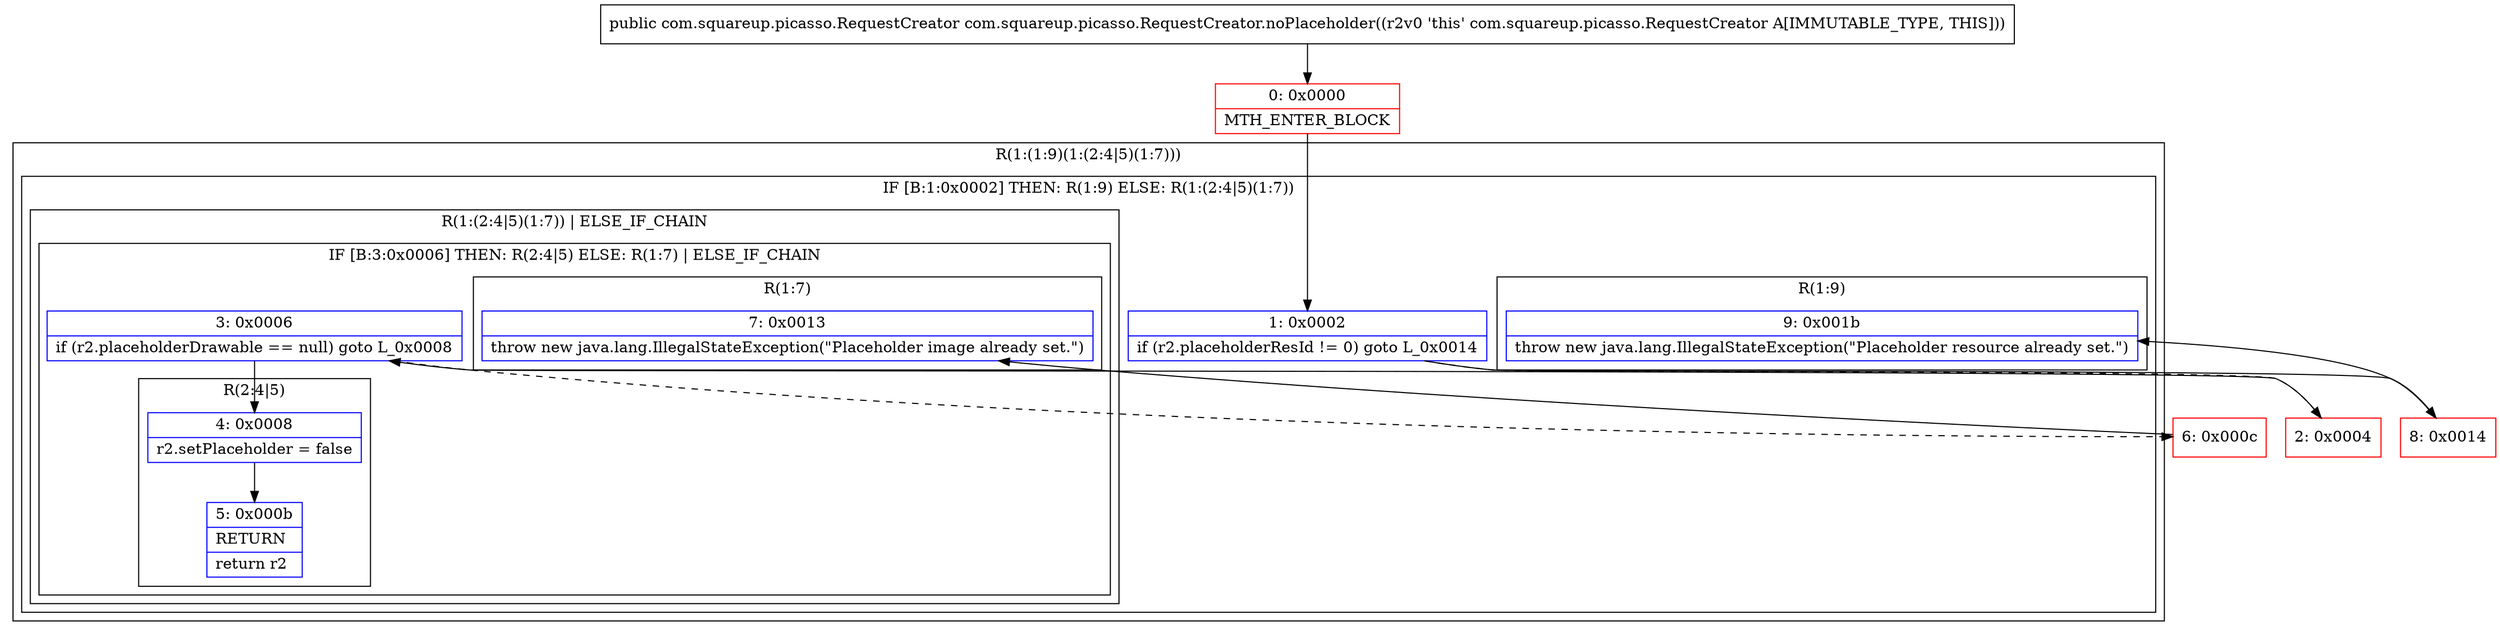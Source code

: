 digraph "CFG forcom.squareup.picasso.RequestCreator.noPlaceholder()Lcom\/squareup\/picasso\/RequestCreator;" {
subgraph cluster_Region_403073197 {
label = "R(1:(1:9)(1:(2:4|5)(1:7)))";
node [shape=record,color=blue];
subgraph cluster_IfRegion_462631081 {
label = "IF [B:1:0x0002] THEN: R(1:9) ELSE: R(1:(2:4|5)(1:7))";
node [shape=record,color=blue];
Node_1 [shape=record,label="{1\:\ 0x0002|if (r2.placeholderResId != 0) goto L_0x0014\l}"];
subgraph cluster_Region_1714712806 {
label = "R(1:9)";
node [shape=record,color=blue];
Node_9 [shape=record,label="{9\:\ 0x001b|throw new java.lang.IllegalStateException(\"Placeholder resource already set.\")\l}"];
}
subgraph cluster_Region_1679191420 {
label = "R(1:(2:4|5)(1:7)) | ELSE_IF_CHAIN\l";
node [shape=record,color=blue];
subgraph cluster_IfRegion_1333666387 {
label = "IF [B:3:0x0006] THEN: R(2:4|5) ELSE: R(1:7) | ELSE_IF_CHAIN\l";
node [shape=record,color=blue];
Node_3 [shape=record,label="{3\:\ 0x0006|if (r2.placeholderDrawable == null) goto L_0x0008\l}"];
subgraph cluster_Region_1298810221 {
label = "R(2:4|5)";
node [shape=record,color=blue];
Node_4 [shape=record,label="{4\:\ 0x0008|r2.setPlaceholder = false\l}"];
Node_5 [shape=record,label="{5\:\ 0x000b|RETURN\l|return r2\l}"];
}
subgraph cluster_Region_136101734 {
label = "R(1:7)";
node [shape=record,color=blue];
Node_7 [shape=record,label="{7\:\ 0x0013|throw new java.lang.IllegalStateException(\"Placeholder image already set.\")\l}"];
}
}
}
}
}
Node_0 [shape=record,color=red,label="{0\:\ 0x0000|MTH_ENTER_BLOCK\l}"];
Node_2 [shape=record,color=red,label="{2\:\ 0x0004}"];
Node_6 [shape=record,color=red,label="{6\:\ 0x000c}"];
Node_8 [shape=record,color=red,label="{8\:\ 0x0014}"];
MethodNode[shape=record,label="{public com.squareup.picasso.RequestCreator com.squareup.picasso.RequestCreator.noPlaceholder((r2v0 'this' com.squareup.picasso.RequestCreator A[IMMUTABLE_TYPE, THIS])) }"];
MethodNode -> Node_0;
Node_1 -> Node_2[style=dashed];
Node_1 -> Node_8;
Node_3 -> Node_4;
Node_3 -> Node_6[style=dashed];
Node_4 -> Node_5;
Node_0 -> Node_1;
Node_2 -> Node_3;
Node_6 -> Node_7;
Node_8 -> Node_9;
}

